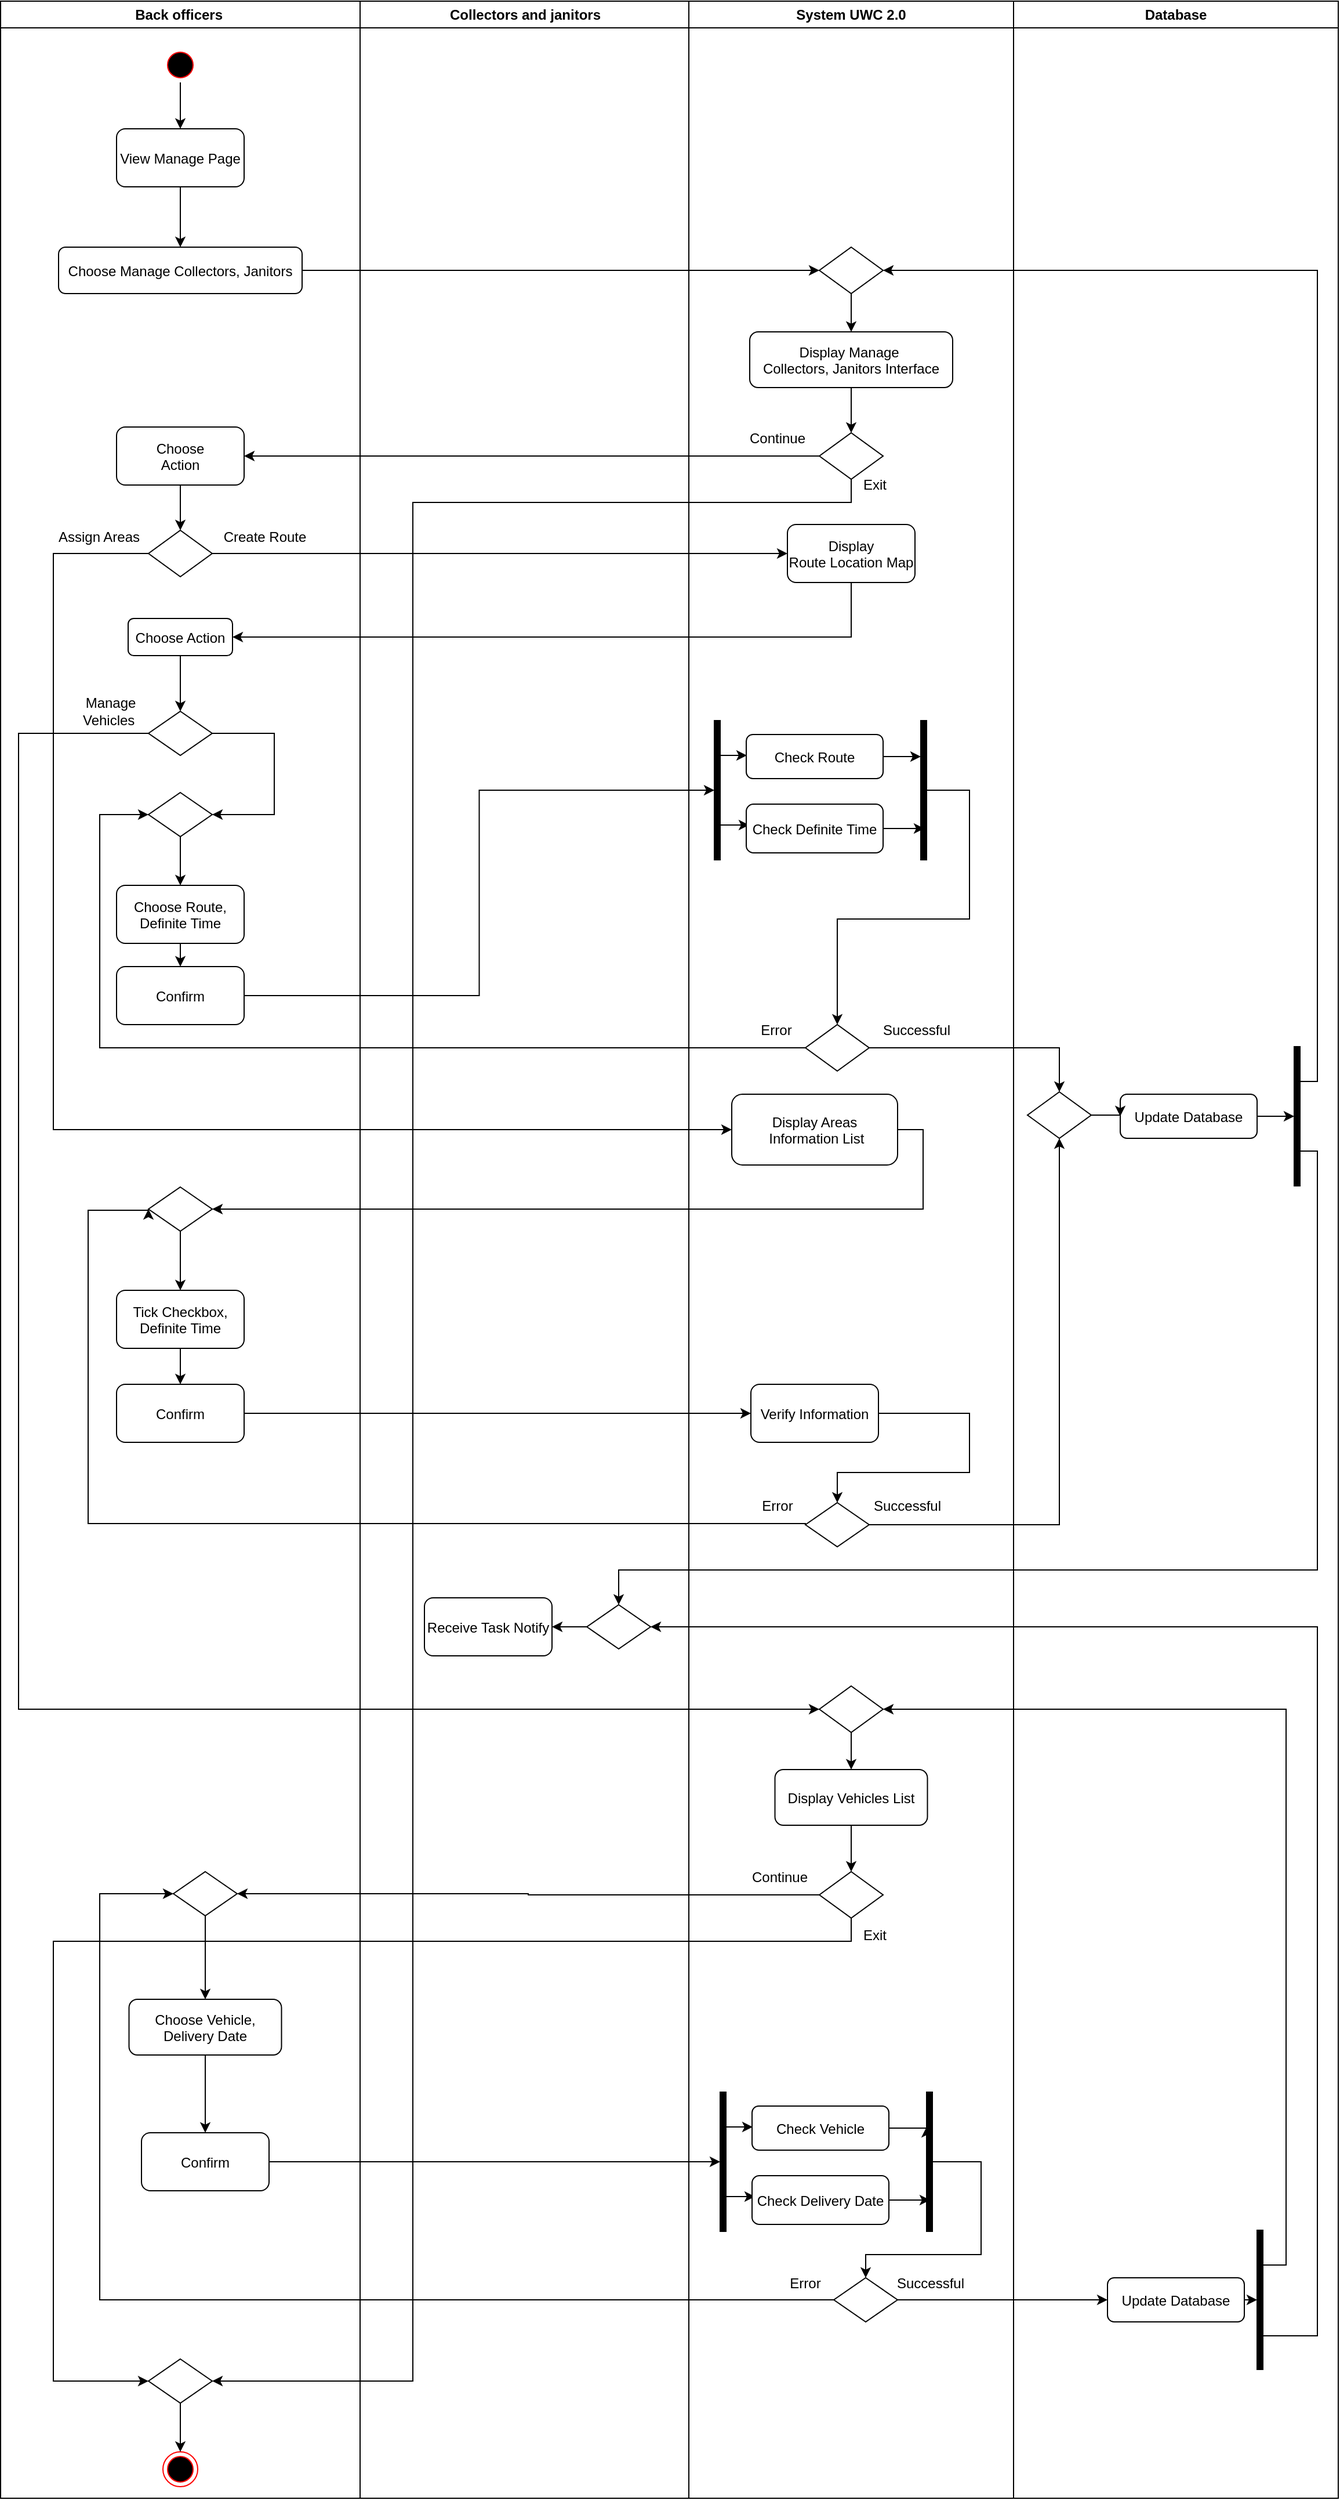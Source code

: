 <mxfile version="20.5.3" type="github">
  <diagram name="Page-1" id="e7e014a7-5840-1c2e-5031-d8a46d1fe8dd">
    <mxGraphModel dx="1354" dy="726" grid="1" gridSize="10" guides="1" tooltips="1" connect="1" arrows="1" fold="1" page="1" pageScale="1" pageWidth="1169" pageHeight="826" background="none" math="0" shadow="0">
      <root>
        <mxCell id="0" />
        <mxCell id="1" parent="0" />
        <mxCell id="2" value="Back officers " style="swimlane;whiteSpace=wrap" parent="1" vertex="1">
          <mxGeometry x="134.5" y="128" width="310" height="2152" as="geometry" />
        </mxCell>
        <mxCell id="rlBSqn4vm4IBlQh9q27B-58" style="edgeStyle=orthogonalEdgeStyle;rounded=0;orthogonalLoop=1;jettySize=auto;html=1;exitX=0.5;exitY=1;exitDx=0;exitDy=0;entryX=0.5;entryY=0;entryDx=0;entryDy=0;" parent="2" source="5" target="7" edge="1">
          <mxGeometry relative="1" as="geometry" />
        </mxCell>
        <mxCell id="5" value="" style="ellipse;shape=startState;fillColor=#000000;strokeColor=#ff0000;" parent="2" vertex="1">
          <mxGeometry x="140" y="40" width="30" height="30" as="geometry" />
        </mxCell>
        <mxCell id="rlBSqn4vm4IBlQh9q27B-235" style="edgeStyle=orthogonalEdgeStyle;rounded=0;orthogonalLoop=1;jettySize=auto;html=1;exitX=0.5;exitY=1;exitDx=0;exitDy=0;" parent="2" source="7" target="rlBSqn4vm4IBlQh9q27B-234" edge="1">
          <mxGeometry relative="1" as="geometry" />
        </mxCell>
        <mxCell id="7" value="View Manage Page" style="fontStyle=0;rounded=1;" parent="2" vertex="1">
          <mxGeometry x="100" y="110" width="110" height="50" as="geometry" />
        </mxCell>
        <mxCell id="rlBSqn4vm4IBlQh9q27B-78" style="edgeStyle=orthogonalEdgeStyle;rounded=0;orthogonalLoop=1;jettySize=auto;html=1;exitX=0.5;exitY=1;exitDx=0;exitDy=0;entryX=0.5;entryY=0;entryDx=0;entryDy=0;" parent="2" source="rlBSqn4vm4IBlQh9q27B-71" target="rlBSqn4vm4IBlQh9q27B-77" edge="1">
          <mxGeometry relative="1" as="geometry" />
        </mxCell>
        <mxCell id="rlBSqn4vm4IBlQh9q27B-71" value="Choose&#xa;Action" style="rounded=1;" parent="2" vertex="1">
          <mxGeometry x="100" y="367" width="110" height="50" as="geometry" />
        </mxCell>
        <mxCell id="rlBSqn4vm4IBlQh9q27B-77" value="" style="rhombus;" parent="2" vertex="1">
          <mxGeometry x="127.5" y="456" width="55" height="40" as="geometry" />
        </mxCell>
        <mxCell id="rlBSqn4vm4IBlQh9q27B-200" style="edgeStyle=orthogonalEdgeStyle;rounded=0;orthogonalLoop=1;jettySize=auto;html=1;exitX=0.5;exitY=1;exitDx=0;exitDy=0;entryX=0.5;entryY=0;entryDx=0;entryDy=0;" parent="2" source="rlBSqn4vm4IBlQh9q27B-83" target="rlBSqn4vm4IBlQh9q27B-196" edge="1">
          <mxGeometry relative="1" as="geometry" />
        </mxCell>
        <mxCell id="rlBSqn4vm4IBlQh9q27B-83" value="Choose Route, &#xa;Definite Time" style="rounded=1;" parent="2" vertex="1">
          <mxGeometry x="100" y="762" width="110" height="50" as="geometry" />
        </mxCell>
        <mxCell id="rlBSqn4vm4IBlQh9q27B-163" value="Assign Areas" style="text;html=1;align=center;verticalAlign=middle;resizable=0;points=[];autosize=1;strokeColor=none;fillColor=none;" parent="2" vertex="1">
          <mxGeometry x="39" y="447" width="90" height="30" as="geometry" />
        </mxCell>
        <mxCell id="rlBSqn4vm4IBlQh9q27B-166" style="edgeStyle=orthogonalEdgeStyle;rounded=0;orthogonalLoop=1;jettySize=auto;html=1;exitX=0.5;exitY=1;exitDx=0;exitDy=0;entryX=0.5;entryY=0;entryDx=0;entryDy=0;" parent="2" source="rlBSqn4vm4IBlQh9q27B-165" target="rlBSqn4vm4IBlQh9q27B-83" edge="1">
          <mxGeometry relative="1" as="geometry" />
        </mxCell>
        <mxCell id="rlBSqn4vm4IBlQh9q27B-165" value="" style="rhombus;" parent="2" vertex="1">
          <mxGeometry x="127.5" y="682" width="55" height="38" as="geometry" />
        </mxCell>
        <mxCell id="rlBSqn4vm4IBlQh9q27B-194" style="edgeStyle=orthogonalEdgeStyle;rounded=0;orthogonalLoop=1;jettySize=auto;html=1;exitX=0.5;exitY=1;exitDx=0;exitDy=0;entryX=0.5;entryY=0;entryDx=0;entryDy=0;" parent="2" source="rlBSqn4vm4IBlQh9q27B-180" target="rlBSqn4vm4IBlQh9q27B-193" edge="1">
          <mxGeometry relative="1" as="geometry" />
        </mxCell>
        <mxCell id="rlBSqn4vm4IBlQh9q27B-180" value="Tick Checkbox,&#xa;Definite Time" style="rounded=1;" parent="2" vertex="1">
          <mxGeometry x="100" y="1111" width="110" height="50" as="geometry" />
        </mxCell>
        <mxCell id="rlBSqn4vm4IBlQh9q27B-192" style="edgeStyle=orthogonalEdgeStyle;rounded=0;orthogonalLoop=1;jettySize=auto;html=1;exitX=0.5;exitY=1;exitDx=0;exitDy=0;entryX=0.5;entryY=0;entryDx=0;entryDy=0;" parent="2" source="rlBSqn4vm4IBlQh9q27B-188" target="rlBSqn4vm4IBlQh9q27B-180" edge="1">
          <mxGeometry relative="1" as="geometry" />
        </mxCell>
        <mxCell id="rlBSqn4vm4IBlQh9q27B-188" value="" style="rhombus;" parent="2" vertex="1">
          <mxGeometry x="127.5" y="1022" width="55" height="38" as="geometry" />
        </mxCell>
        <mxCell id="rlBSqn4vm4IBlQh9q27B-82" value="Create Route" style="text;html=1;align=center;verticalAlign=middle;resizable=0;points=[];autosize=1;strokeColor=none;fillColor=none;" parent="2" vertex="1">
          <mxGeometry x="182.5" y="447" width="90" height="30" as="geometry" />
        </mxCell>
        <mxCell id="rlBSqn4vm4IBlQh9q27B-193" value="Confirm" style="rounded=1;" parent="2" vertex="1">
          <mxGeometry x="100" y="1192" width="110" height="50" as="geometry" />
        </mxCell>
        <mxCell id="rlBSqn4vm4IBlQh9q27B-196" value="Confirm" style="rounded=1;" parent="2" vertex="1">
          <mxGeometry x="100" y="832" width="110" height="50" as="geometry" />
        </mxCell>
        <mxCell id="rlBSqn4vm4IBlQh9q27B-234" value="Choose Manage Collectors, Janitors" style="fontStyle=0;rounded=1;strokeColor=#000000;fillColor=#FFFFFF;align=center;" parent="2" vertex="1">
          <mxGeometry x="50" y="212" width="210" height="40" as="geometry" />
        </mxCell>
        <mxCell id="rlBSqn4vm4IBlQh9q27B-249" value="&amp;nbsp;Manage&amp;nbsp;&lt;br style=&quot;padding: 0px; margin: 0px;&quot;&gt;Vehicles&amp;nbsp;" style="text;html=1;align=center;verticalAlign=middle;resizable=0;points=[];autosize=1;strokeColor=none;fillColor=none;" parent="2" vertex="1">
          <mxGeometry x="59" y="592" width="70" height="40" as="geometry" />
        </mxCell>
        <mxCell id="rlBSqn4vm4IBlQh9q27B-261" style="edgeStyle=orthogonalEdgeStyle;rounded=0;orthogonalLoop=1;jettySize=auto;html=1;exitX=0.5;exitY=1;exitDx=0;exitDy=0;entryX=0.5;entryY=0;entryDx=0;entryDy=0;" parent="2" source="rlBSqn4vm4IBlQh9q27B-259" target="rlBSqn4vm4IBlQh9q27B-262" edge="1">
          <mxGeometry relative="1" as="geometry">
            <mxPoint x="166.962" y="1893.027" as="targetPoint" />
          </mxGeometry>
        </mxCell>
        <mxCell id="rlBSqn4vm4IBlQh9q27B-259" value="" style="rhombus;" parent="2" vertex="1">
          <mxGeometry x="149" y="1612" width="55" height="38" as="geometry" />
        </mxCell>
        <mxCell id="rlBSqn4vm4IBlQh9q27B-262" value="Choose Vehicle, &#xa;Delivery Date" style="rounded=1;strokeColor=#000000;fillColor=#FFFFFF;" parent="2" vertex="1">
          <mxGeometry x="110.75" y="1722" width="131.5" height="48" as="geometry" />
        </mxCell>
        <mxCell id="rlBSqn4vm4IBlQh9q27B-45" value="" style="ellipse;shape=endState;fillColor=#000000;strokeColor=#ff0000" parent="2" vertex="1">
          <mxGeometry x="140" y="2112" width="30" height="30" as="geometry" />
        </mxCell>
        <mxCell id="rlBSqn4vm4IBlQh9q27B-294" style="edgeStyle=orthogonalEdgeStyle;rounded=0;orthogonalLoop=1;jettySize=auto;html=1;exitX=0.5;exitY=1;exitDx=0;exitDy=0;entryX=0.5;entryY=0;entryDx=0;entryDy=0;" parent="2" source="rlBSqn4vm4IBlQh9q27B-291" target="rlBSqn4vm4IBlQh9q27B-45" edge="1">
          <mxGeometry relative="1" as="geometry" />
        </mxCell>
        <mxCell id="rlBSqn4vm4IBlQh9q27B-291" value="" style="rhombus;" parent="2" vertex="1">
          <mxGeometry x="127.5" y="2032" width="55" height="38" as="geometry" />
        </mxCell>
        <mxCell id="nLFvgQ4g275rdtvkvqvI-38" value="Confirm" style="rounded=1;" parent="2" vertex="1">
          <mxGeometry x="121.5" y="1837" width="110" height="50" as="geometry" />
        </mxCell>
        <mxCell id="nLFvgQ4g275rdtvkvqvI-39" value="" style="endArrow=classic;html=1;exitX=0.5;exitY=1;exitDx=0;exitDy=0;entryX=0.5;entryY=0;entryDx=0;entryDy=0;" parent="2" source="rlBSqn4vm4IBlQh9q27B-262" target="nLFvgQ4g275rdtvkvqvI-38" edge="1">
          <mxGeometry width="50" height="50" relative="1" as="geometry">
            <mxPoint x="565.5" y="1832" as="sourcePoint" />
            <mxPoint x="615.5" y="1782" as="targetPoint" />
          </mxGeometry>
        </mxCell>
        <mxCell id="c1iucTl4LM4oRWv0uUaR-33" value="Choose Action" style="rounded=1;" vertex="1" parent="2">
          <mxGeometry x="110" y="532" width="90" height="32" as="geometry" />
        </mxCell>
        <mxCell id="c1iucTl4LM4oRWv0uUaR-34" value="" style="rhombus;" vertex="1" parent="2">
          <mxGeometry x="127.5" y="612" width="55" height="38" as="geometry" />
        </mxCell>
        <mxCell id="c1iucTl4LM4oRWv0uUaR-35" style="edgeStyle=orthogonalEdgeStyle;rounded=0;orthogonalLoop=1;jettySize=auto;html=1;exitX=0.5;exitY=1;exitDx=0;exitDy=0;entryX=0.5;entryY=0;entryDx=0;entryDy=0;" edge="1" parent="2" source="c1iucTl4LM4oRWv0uUaR-33" target="c1iucTl4LM4oRWv0uUaR-34">
          <mxGeometry relative="1" as="geometry">
            <mxPoint x="743.5" y="511" as="sourcePoint" />
            <mxPoint x="210" y="558.0" as="targetPoint" />
          </mxGeometry>
        </mxCell>
        <mxCell id="c1iucTl4LM4oRWv0uUaR-36" style="edgeStyle=orthogonalEdgeStyle;rounded=0;orthogonalLoop=1;jettySize=auto;html=1;exitX=1;exitY=0.5;exitDx=0;exitDy=0;entryX=1;entryY=0.5;entryDx=0;entryDy=0;" edge="1" parent="2" source="c1iucTl4LM4oRWv0uUaR-34" target="rlBSqn4vm4IBlQh9q27B-165">
          <mxGeometry relative="1" as="geometry">
            <mxPoint x="165" y="574.0" as="sourcePoint" />
            <mxPoint x="165" y="622" as="targetPoint" />
            <Array as="points">
              <mxPoint x="236" y="631" />
              <mxPoint x="236" y="701" />
            </Array>
          </mxGeometry>
        </mxCell>
        <mxCell id="3" value="Collectors and janitors" style="swimlane;whiteSpace=wrap;startSize=23;" parent="1" vertex="1">
          <mxGeometry x="444.5" y="128" width="283.5" height="2152" as="geometry" />
        </mxCell>
        <mxCell id="rlBSqn4vm4IBlQh9q27B-186" value="Receive Task Notify" style="rounded=1;" parent="3" vertex="1">
          <mxGeometry x="55.5" y="1376" width="110" height="50" as="geometry" />
        </mxCell>
        <mxCell id="rlBSqn4vm4IBlQh9q27B-288" style="edgeStyle=orthogonalEdgeStyle;rounded=0;orthogonalLoop=1;jettySize=auto;html=1;exitX=0;exitY=0.5;exitDx=0;exitDy=0;entryX=1;entryY=0.5;entryDx=0;entryDy=0;" parent="3" source="rlBSqn4vm4IBlQh9q27B-285" target="rlBSqn4vm4IBlQh9q27B-186" edge="1">
          <mxGeometry relative="1" as="geometry" />
        </mxCell>
        <mxCell id="rlBSqn4vm4IBlQh9q27B-285" value="" style="rhombus;" parent="3" vertex="1">
          <mxGeometry x="195.5" y="1382" width="55" height="38" as="geometry" />
        </mxCell>
        <mxCell id="4" value="System UWC 2.0" style="swimlane;whiteSpace=wrap;startSize=23;" parent="1" vertex="1">
          <mxGeometry x="728" y="128" width="280" height="2152" as="geometry">
            <mxRectangle x="724.5" y="128" width="90" height="30" as="alternateBounds" />
          </mxGeometry>
        </mxCell>
        <mxCell id="rlBSqn4vm4IBlQh9q27B-53" style="edgeStyle=orthogonalEdgeStyle;rounded=0;orthogonalLoop=1;jettySize=auto;html=1;exitX=0.5;exitY=1;exitDx=0;exitDy=0;entryX=0.5;entryY=0;entryDx=0;entryDy=0;" parent="4" source="21" target="33" edge="1">
          <mxGeometry relative="1" as="geometry">
            <mxPoint x="162" y="202" as="targetPoint" />
          </mxGeometry>
        </mxCell>
        <mxCell id="21" value="" style="rhombus;" parent="4" vertex="1">
          <mxGeometry x="112.5" y="212" width="55" height="40" as="geometry" />
        </mxCell>
        <mxCell id="rlBSqn4vm4IBlQh9q27B-55" style="edgeStyle=orthogonalEdgeStyle;rounded=0;orthogonalLoop=1;jettySize=auto;html=1;exitX=0.5;exitY=1;exitDx=0;exitDy=0;entryX=0.5;entryY=0;entryDx=0;entryDy=0;" parent="4" source="33" target="rlBSqn4vm4IBlQh9q27B-52" edge="1">
          <mxGeometry relative="1" as="geometry">
            <mxPoint x="222" y="362" as="targetPoint" />
          </mxGeometry>
        </mxCell>
        <mxCell id="rlBSqn4vm4IBlQh9q27B-52" value="" style="rhombus;" parent="4" vertex="1">
          <mxGeometry x="112.5" y="372" width="55" height="40" as="geometry" />
        </mxCell>
        <mxCell id="rlBSqn4vm4IBlQh9q27B-79" value="Display &#xa;Route Location Map" style="rounded=1;" parent="4" vertex="1">
          <mxGeometry x="85" y="451" width="110" height="50" as="geometry" />
        </mxCell>
        <mxCell id="rlBSqn4vm4IBlQh9q27B-91" value="" style="rhombus;" parent="4" vertex="1">
          <mxGeometry x="100.5" y="882" width="55" height="40" as="geometry" />
        </mxCell>
        <mxCell id="rlBSqn4vm4IBlQh9q27B-111" style="edgeStyle=orthogonalEdgeStyle;rounded=0;orthogonalLoop=1;jettySize=auto;html=1;exitX=1;exitY=0.75;exitDx=0;exitDy=0;" parent="4" source="rlBSqn4vm4IBlQh9q27B-92" edge="1">
          <mxGeometry relative="1" as="geometry">
            <mxPoint x="52" y="710" as="targetPoint" />
          </mxGeometry>
        </mxCell>
        <mxCell id="rlBSqn4vm4IBlQh9q27B-115" style="edgeStyle=orthogonalEdgeStyle;rounded=0;orthogonalLoop=1;jettySize=auto;html=1;exitX=0;exitY=0.25;exitDx=0;exitDy=0;" parent="4" source="rlBSqn4vm4IBlQh9q27B-92" edge="1">
          <mxGeometry relative="1" as="geometry">
            <mxPoint x="50" y="650" as="targetPoint" />
          </mxGeometry>
        </mxCell>
        <mxCell id="rlBSqn4vm4IBlQh9q27B-92" value="" style="whiteSpace=wrap;strokeColor=#000000;fillColor=#000000;" parent="4" vertex="1">
          <mxGeometry x="22" y="620" width="5" height="120" as="geometry" />
        </mxCell>
        <mxCell id="rlBSqn4vm4IBlQh9q27B-133" style="edgeStyle=orthogonalEdgeStyle;rounded=0;orthogonalLoop=1;jettySize=auto;html=1;exitX=1;exitY=0.5;exitDx=0;exitDy=0;entryX=0;entryY=0.25;entryDx=0;entryDy=0;" parent="4" source="rlBSqn4vm4IBlQh9q27B-96" target="rlBSqn4vm4IBlQh9q27B-132" edge="1">
          <mxGeometry relative="1" as="geometry" />
        </mxCell>
        <mxCell id="rlBSqn4vm4IBlQh9q27B-96" value="Check Route" style="rounded=1;" parent="4" vertex="1">
          <mxGeometry x="49.5" y="632" width="118" height="38" as="geometry" />
        </mxCell>
        <mxCell id="rlBSqn4vm4IBlQh9q27B-139" style="edgeStyle=none;rounded=0;orthogonalLoop=1;jettySize=auto;html=1;exitX=1;exitY=0.5;exitDx=0;exitDy=0;" parent="4" source="rlBSqn4vm4IBlQh9q27B-97" edge="1">
          <mxGeometry relative="1" as="geometry">
            <mxPoint x="133" y="713" as="targetPoint" />
          </mxGeometry>
        </mxCell>
        <mxCell id="rlBSqn4vm4IBlQh9q27B-141" style="edgeStyle=none;rounded=0;orthogonalLoop=1;jettySize=auto;html=1;exitX=1;exitY=0.5;exitDx=0;exitDy=0;" parent="4" source="rlBSqn4vm4IBlQh9q27B-97" edge="1">
          <mxGeometry relative="1" as="geometry">
            <mxPoint x="123" y="713" as="targetPoint" />
          </mxGeometry>
        </mxCell>
        <mxCell id="rlBSqn4vm4IBlQh9q27B-143" style="edgeStyle=none;rounded=0;orthogonalLoop=1;jettySize=auto;html=1;exitX=1;exitY=0.5;exitDx=0;exitDy=0;" parent="4" source="rlBSqn4vm4IBlQh9q27B-97" edge="1">
          <mxGeometry relative="1" as="geometry">
            <mxPoint x="133" y="713" as="targetPoint" />
          </mxGeometry>
        </mxCell>
        <mxCell id="rlBSqn4vm4IBlQh9q27B-144" style="edgeStyle=none;rounded=0;orthogonalLoop=1;jettySize=auto;html=1;exitX=1;exitY=0.5;exitDx=0;exitDy=0;" parent="4" source="rlBSqn4vm4IBlQh9q27B-97" edge="1">
          <mxGeometry relative="1" as="geometry">
            <mxPoint x="203" y="713" as="targetPoint" />
          </mxGeometry>
        </mxCell>
        <mxCell id="rlBSqn4vm4IBlQh9q27B-97" value="Check Definite Time" style="rounded=1;" parent="4" vertex="1">
          <mxGeometry x="49.5" y="692" width="118" height="42" as="geometry" />
        </mxCell>
        <mxCell id="rlBSqn4vm4IBlQh9q27B-145" style="edgeStyle=orthogonalEdgeStyle;rounded=0;orthogonalLoop=1;jettySize=auto;html=1;exitX=1;exitY=0.5;exitDx=0;exitDy=0;entryX=0.5;entryY=0;entryDx=0;entryDy=0;" parent="4" source="rlBSqn4vm4IBlQh9q27B-132" target="rlBSqn4vm4IBlQh9q27B-91" edge="1">
          <mxGeometry relative="1" as="geometry">
            <Array as="points">
              <mxPoint x="242" y="680" />
              <mxPoint x="242" y="791" />
              <mxPoint x="128" y="791" />
            </Array>
          </mxGeometry>
        </mxCell>
        <mxCell id="rlBSqn4vm4IBlQh9q27B-132" value="" style="whiteSpace=wrap;strokeColor=#000000;fillColor=#000000;" parent="4" vertex="1">
          <mxGeometry x="200" y="620" width="5" height="120" as="geometry" />
        </mxCell>
        <mxCell id="rlBSqn4vm4IBlQh9q27B-172" value="Display Areas&#xa; Information List" style="rounded=1;" parent="4" vertex="1">
          <mxGeometry x="37" y="942" width="143" height="61" as="geometry" />
        </mxCell>
        <mxCell id="rlBSqn4vm4IBlQh9q27B-205" style="edgeStyle=orthogonalEdgeStyle;rounded=0;orthogonalLoop=1;jettySize=auto;html=1;exitX=1;exitY=0.5;exitDx=0;exitDy=0;entryX=0.5;entryY=0;entryDx=0;entryDy=0;" parent="4" source="rlBSqn4vm4IBlQh9q27B-201" target="rlBSqn4vm4IBlQh9q27B-203" edge="1">
          <mxGeometry relative="1" as="geometry">
            <Array as="points">
              <mxPoint x="242" y="1217" />
              <mxPoint x="242" y="1268" />
              <mxPoint x="128" y="1268" />
            </Array>
          </mxGeometry>
        </mxCell>
        <mxCell id="rlBSqn4vm4IBlQh9q27B-201" value="Verify Information" style="rounded=1;strokeColor=#000000;fillColor=#FFFFFF;" parent="4" vertex="1">
          <mxGeometry x="53.5" y="1192" width="110" height="50" as="geometry" />
        </mxCell>
        <mxCell id="rlBSqn4vm4IBlQh9q27B-203" value="" style="rhombus;" parent="4" vertex="1">
          <mxGeometry x="100.5" y="1294" width="55" height="38" as="geometry" />
        </mxCell>
        <mxCell id="rlBSqn4vm4IBlQh9q27B-207" value="Error" style="text;html=1;align=center;verticalAlign=middle;resizable=0;points=[];autosize=1;strokeColor=none;fillColor=none;" parent="4" vertex="1">
          <mxGeometry x="50.5" y="1282" width="50" height="30" as="geometry" />
        </mxCell>
        <mxCell id="rlBSqn4vm4IBlQh9q27B-211" value="Successful" style="text;html=1;align=center;verticalAlign=middle;resizable=0;points=[];autosize=1;strokeColor=none;fillColor=none;" parent="4" vertex="1">
          <mxGeometry x="147.5" y="1282" width="80" height="30" as="geometry" />
        </mxCell>
        <mxCell id="rlBSqn4vm4IBlQh9q27B-238" value="" style="rhombus;" parent="4" vertex="1">
          <mxGeometry x="112.5" y="1452" width="55" height="40" as="geometry" />
        </mxCell>
        <mxCell id="rlBSqn4vm4IBlQh9q27B-247" style="edgeStyle=orthogonalEdgeStyle;rounded=0;orthogonalLoop=1;jettySize=auto;html=1;exitX=0.5;exitY=1;exitDx=0;exitDy=0;entryX=0.5;entryY=0;entryDx=0;entryDy=0;" parent="4" source="rlBSqn4vm4IBlQh9q27B-255" target="rlBSqn4vm4IBlQh9q27B-245" edge="1">
          <mxGeometry relative="1" as="geometry">
            <mxPoint x="242" y="1562" as="targetPoint" />
            <mxPoint x="140" y="1560" as="sourcePoint" />
          </mxGeometry>
        </mxCell>
        <mxCell id="rlBSqn4vm4IBlQh9q27B-245" value="" style="rhombus;" parent="4" vertex="1">
          <mxGeometry x="112.5" y="1612" width="55" height="40" as="geometry" />
        </mxCell>
        <mxCell id="rlBSqn4vm4IBlQh9q27B-255" value="Display Vehicles List" style="rounded=1;strokeColor=#000000;fillColor=#FFFFFF;" parent="4" vertex="1">
          <mxGeometry x="74.25" y="1524" width="131.5" height="48" as="geometry" />
        </mxCell>
        <mxCell id="rlBSqn4vm4IBlQh9q27B-263" style="edgeStyle=orthogonalEdgeStyle;rounded=0;orthogonalLoop=1;jettySize=auto;html=1;exitX=1;exitY=0.75;exitDx=0;exitDy=0;" parent="4" source="rlBSqn4vm4IBlQh9q27B-265" edge="1">
          <mxGeometry relative="1" as="geometry">
            <mxPoint x="57" y="1892" as="targetPoint" />
          </mxGeometry>
        </mxCell>
        <mxCell id="rlBSqn4vm4IBlQh9q27B-264" style="edgeStyle=orthogonalEdgeStyle;rounded=0;orthogonalLoop=1;jettySize=auto;html=1;exitX=0;exitY=0.25;exitDx=0;exitDy=0;" parent="4" source="rlBSqn4vm4IBlQh9q27B-265" edge="1">
          <mxGeometry relative="1" as="geometry">
            <mxPoint x="55" y="1832" as="targetPoint" />
          </mxGeometry>
        </mxCell>
        <mxCell id="rlBSqn4vm4IBlQh9q27B-265" value="" style="whiteSpace=wrap;strokeColor=#000000;fillColor=#000000;" parent="4" vertex="1">
          <mxGeometry x="27" y="1802" width="5" height="120" as="geometry" />
        </mxCell>
        <mxCell id="rlBSqn4vm4IBlQh9q27B-267" value="Check Vehicle" style="rounded=1;" parent="4" vertex="1">
          <mxGeometry x="54.5" y="1814" width="118" height="38" as="geometry" />
        </mxCell>
        <mxCell id="rlBSqn4vm4IBlQh9q27B-268" style="edgeStyle=none;rounded=0;orthogonalLoop=1;jettySize=auto;html=1;exitX=1;exitY=0.5;exitDx=0;exitDy=0;" parent="4" source="rlBSqn4vm4IBlQh9q27B-272" edge="1">
          <mxGeometry relative="1" as="geometry">
            <mxPoint x="138" y="1895" as="targetPoint" />
          </mxGeometry>
        </mxCell>
        <mxCell id="rlBSqn4vm4IBlQh9q27B-269" style="edgeStyle=none;rounded=0;orthogonalLoop=1;jettySize=auto;html=1;exitX=1;exitY=0.5;exitDx=0;exitDy=0;" parent="4" source="rlBSqn4vm4IBlQh9q27B-272" edge="1">
          <mxGeometry relative="1" as="geometry">
            <mxPoint x="128" y="1895" as="targetPoint" />
          </mxGeometry>
        </mxCell>
        <mxCell id="rlBSqn4vm4IBlQh9q27B-270" style="edgeStyle=none;rounded=0;orthogonalLoop=1;jettySize=auto;html=1;exitX=1;exitY=0.5;exitDx=0;exitDy=0;" parent="4" source="rlBSqn4vm4IBlQh9q27B-272" edge="1">
          <mxGeometry relative="1" as="geometry">
            <mxPoint x="138" y="1895" as="targetPoint" />
          </mxGeometry>
        </mxCell>
        <mxCell id="rlBSqn4vm4IBlQh9q27B-271" style="edgeStyle=none;rounded=0;orthogonalLoop=1;jettySize=auto;html=1;exitX=1;exitY=0.5;exitDx=0;exitDy=0;" parent="4" source="rlBSqn4vm4IBlQh9q27B-272" edge="1">
          <mxGeometry relative="1" as="geometry">
            <mxPoint x="208" y="1895" as="targetPoint" />
          </mxGeometry>
        </mxCell>
        <mxCell id="rlBSqn4vm4IBlQh9q27B-272" value="Check Delivery Date" style="rounded=1;" parent="4" vertex="1">
          <mxGeometry x="54.5" y="1874" width="118" height="42" as="geometry" />
        </mxCell>
        <mxCell id="XdoykPWAol43YMfYIbr1-44" style="edgeStyle=orthogonalEdgeStyle;rounded=0;orthogonalLoop=1;jettySize=auto;html=1;exitX=1;exitY=0.5;exitDx=0;exitDy=0;entryX=0.5;entryY=0;entryDx=0;entryDy=0;" parent="4" source="rlBSqn4vm4IBlQh9q27B-273" target="rlBSqn4vm4IBlQh9q27B-275" edge="1">
          <mxGeometry relative="1" as="geometry">
            <Array as="points">
              <mxPoint x="252" y="1862" />
              <mxPoint x="252" y="1942" />
              <mxPoint x="153" y="1942" />
            </Array>
          </mxGeometry>
        </mxCell>
        <mxCell id="rlBSqn4vm4IBlQh9q27B-273" value="" style="whiteSpace=wrap;strokeColor=#000000;fillColor=#000000;" parent="4" vertex="1">
          <mxGeometry x="205" y="1802" width="5" height="120" as="geometry" />
        </mxCell>
        <mxCell id="rlBSqn4vm4IBlQh9q27B-266" style="edgeStyle=orthogonalEdgeStyle;rounded=0;orthogonalLoop=1;jettySize=auto;html=1;exitX=1;exitY=0.5;exitDx=0;exitDy=0;entryX=0;entryY=0.25;entryDx=0;entryDy=0;" parent="4" source="rlBSqn4vm4IBlQh9q27B-267" target="rlBSqn4vm4IBlQh9q27B-273" edge="1">
          <mxGeometry relative="1" as="geometry" />
        </mxCell>
        <mxCell id="rlBSqn4vm4IBlQh9q27B-275" value="" style="rhombus;" parent="4" vertex="1">
          <mxGeometry x="125" y="1962" width="55" height="38" as="geometry" />
        </mxCell>
        <mxCell id="rlBSqn4vm4IBlQh9q27B-185" value="Successful" style="text;html=1;align=center;verticalAlign=middle;resizable=0;points=[];autosize=1;strokeColor=none;fillColor=none;" parent="4" vertex="1">
          <mxGeometry x="155.5" y="872" width="80" height="30" as="geometry" />
        </mxCell>
        <mxCell id="rlBSqn4vm4IBlQh9q27B-159" value="Error" style="text;html=1;align=center;verticalAlign=middle;resizable=0;points=[];autosize=1;strokeColor=none;fillColor=none;" parent="4" vertex="1">
          <mxGeometry x="49.5" y="872" width="50" height="30" as="geometry" />
        </mxCell>
        <mxCell id="rlBSqn4vm4IBlQh9q27B-302" value="Successful" style="text;html=1;align=center;verticalAlign=middle;resizable=0;points=[];autosize=1;strokeColor=none;fillColor=none;" parent="4" vertex="1">
          <mxGeometry x="167.5" y="1952" width="80" height="30" as="geometry" />
        </mxCell>
        <mxCell id="rlBSqn4vm4IBlQh9q27B-278" value="Error" style="text;html=1;align=center;verticalAlign=middle;resizable=0;points=[];autosize=1;strokeColor=none;fillColor=none;" parent="4" vertex="1">
          <mxGeometry x="75" y="1952" width="50" height="30" as="geometry" />
        </mxCell>
        <mxCell id="33" value="Display Manage &#xa;Collectors, Janitors Interface" style="rounded=1;" parent="4" vertex="1">
          <mxGeometry x="52.5" y="285" width="175" height="48" as="geometry" />
        </mxCell>
        <mxCell id="rlBSqn4vm4IBlQh9q27B-56" value="Continue" style="text;html=1;align=center;verticalAlign=middle;resizable=0;points=[];autosize=1;strokeColor=none;fillColor=none;" parent="4" vertex="1">
          <mxGeometry x="40.5" y="362" width="70" height="30" as="geometry" />
        </mxCell>
        <mxCell id="rlBSqn4vm4IBlQh9q27B-296" value="Exit" style="text;html=1;align=center;verticalAlign=middle;resizable=0;points=[];autosize=1;strokeColor=none;fillColor=none;" parent="4" vertex="1">
          <mxGeometry x="140" y="402" width="40" height="30" as="geometry" />
        </mxCell>
        <mxCell id="nLFvgQ4g275rdtvkvqvI-37" value="" style="endArrow=classic;html=1;exitX=0.5;exitY=1;exitDx=0;exitDy=0;entryX=0.5;entryY=0;entryDx=0;entryDy=0;" parent="4" source="rlBSqn4vm4IBlQh9q27B-238" target="rlBSqn4vm4IBlQh9q27B-255" edge="1">
          <mxGeometry width="50" height="50" relative="1" as="geometry">
            <mxPoint x="-28" y="1462" as="sourcePoint" />
            <mxPoint x="140" y="1512" as="targetPoint" />
          </mxGeometry>
        </mxCell>
        <mxCell id="rlBSqn4vm4IBlQh9q27B-248" value="Continue" style="text;html=1;align=center;verticalAlign=middle;resizable=0;points=[];autosize=1;strokeColor=none;fillColor=none;" parent="4" vertex="1">
          <mxGeometry x="42.5" y="1602" width="70" height="30" as="geometry" />
        </mxCell>
        <mxCell id="rlBSqn4vm4IBlQh9q27B-293" value="Exit" style="text;html=1;align=center;verticalAlign=middle;resizable=0;points=[];autosize=1;strokeColor=none;fillColor=none;" parent="4" vertex="1">
          <mxGeometry x="140" y="1652" width="40" height="30" as="geometry" />
        </mxCell>
        <mxCell id="rlBSqn4vm4IBlQh9q27B-41" value="Database" style="swimlane;whiteSpace=wrap;startSize=23;" parent="1" vertex="1">
          <mxGeometry x="1008" y="128" width="280" height="2152" as="geometry">
            <mxRectangle x="724.5" y="128" width="90" height="30" as="alternateBounds" />
          </mxGeometry>
        </mxCell>
        <mxCell id="rlBSqn4vm4IBlQh9q27B-218" style="edgeStyle=orthogonalEdgeStyle;rounded=0;orthogonalLoop=1;jettySize=auto;html=1;exitX=1;exitY=0.5;exitDx=0;exitDy=0;entryX=0;entryY=0.5;entryDx=0;entryDy=0;" parent="rlBSqn4vm4IBlQh9q27B-41" source="rlBSqn4vm4IBlQh9q27B-184" target="rlBSqn4vm4IBlQh9q27B-215" edge="1">
          <mxGeometry relative="1" as="geometry" />
        </mxCell>
        <mxCell id="rlBSqn4vm4IBlQh9q27B-184" value="Update Database" style="rounded=1;" parent="rlBSqn4vm4IBlQh9q27B-41" vertex="1">
          <mxGeometry x="92" y="942" width="118" height="38" as="geometry" />
        </mxCell>
        <mxCell id="rlBSqn4vm4IBlQh9q27B-212" style="edgeStyle=orthogonalEdgeStyle;rounded=0;orthogonalLoop=1;jettySize=auto;html=1;exitX=1;exitY=0.5;exitDx=0;exitDy=0;entryX=0;entryY=0.5;entryDx=0;entryDy=0;" parent="rlBSqn4vm4IBlQh9q27B-41" source="rlBSqn4vm4IBlQh9q27B-208" target="rlBSqn4vm4IBlQh9q27B-184" edge="1">
          <mxGeometry relative="1" as="geometry" />
        </mxCell>
        <mxCell id="rlBSqn4vm4IBlQh9q27B-208" value="" style="rhombus;" parent="rlBSqn4vm4IBlQh9q27B-41" vertex="1">
          <mxGeometry x="12" y="940" width="55" height="40" as="geometry" />
        </mxCell>
        <mxCell id="rlBSqn4vm4IBlQh9q27B-215" value="" style="whiteSpace=wrap;strokeColor=#000000;fillColor=#000000;" parent="rlBSqn4vm4IBlQh9q27B-41" vertex="1">
          <mxGeometry x="242" y="901" width="5" height="120" as="geometry" />
        </mxCell>
        <mxCell id="rlBSqn4vm4IBlQh9q27B-282" style="edgeStyle=orthogonalEdgeStyle;rounded=0;orthogonalLoop=1;jettySize=auto;html=1;exitX=1;exitY=0.5;exitDx=0;exitDy=0;entryX=0;entryY=0.5;entryDx=0;entryDy=0;" parent="rlBSqn4vm4IBlQh9q27B-41" source="rlBSqn4vm4IBlQh9q27B-279" target="rlBSqn4vm4IBlQh9q27B-281" edge="1">
          <mxGeometry relative="1" as="geometry" />
        </mxCell>
        <mxCell id="rlBSqn4vm4IBlQh9q27B-279" value="Update Database" style="rounded=1;" parent="rlBSqn4vm4IBlQh9q27B-41" vertex="1">
          <mxGeometry x="81" y="1962" width="118" height="38" as="geometry" />
        </mxCell>
        <mxCell id="rlBSqn4vm4IBlQh9q27B-281" value="" style="whiteSpace=wrap;strokeColor=#000000;fillColor=#000000;" parent="rlBSqn4vm4IBlQh9q27B-41" vertex="1">
          <mxGeometry x="210" y="1921" width="5" height="120" as="geometry" />
        </mxCell>
        <mxCell id="rlBSqn4vm4IBlQh9q27B-72" style="edgeStyle=orthogonalEdgeStyle;rounded=0;orthogonalLoop=1;jettySize=auto;html=1;exitX=0;exitY=0.5;exitDx=0;exitDy=0;" parent="1" source="rlBSqn4vm4IBlQh9q27B-52" target="rlBSqn4vm4IBlQh9q27B-71" edge="1">
          <mxGeometry relative="1" as="geometry">
            <mxPoint x="750" y="540" as="sourcePoint" />
          </mxGeometry>
        </mxCell>
        <mxCell id="rlBSqn4vm4IBlQh9q27B-81" style="edgeStyle=orthogonalEdgeStyle;rounded=0;orthogonalLoop=1;jettySize=auto;html=1;exitX=1;exitY=0.5;exitDx=0;exitDy=0;entryX=0;entryY=0.5;entryDx=0;entryDy=0;" parent="1" source="rlBSqn4vm4IBlQh9q27B-77" target="rlBSqn4vm4IBlQh9q27B-79" edge="1">
          <mxGeometry relative="1" as="geometry">
            <mxPoint x="673.0" y="604.0" as="targetPoint" />
          </mxGeometry>
        </mxCell>
        <mxCell id="rlBSqn4vm4IBlQh9q27B-84" style="edgeStyle=orthogonalEdgeStyle;rounded=0;orthogonalLoop=1;jettySize=auto;html=1;exitX=0.5;exitY=1;exitDx=0;exitDy=0;entryX=1;entryY=0.5;entryDx=0;entryDy=0;" parent="1" source="rlBSqn4vm4IBlQh9q27B-79" target="c1iucTl4LM4oRWv0uUaR-33" edge="1">
          <mxGeometry relative="1" as="geometry">
            <mxPoint x="400" y="679" as="targetPoint" />
          </mxGeometry>
        </mxCell>
        <mxCell id="rlBSqn4vm4IBlQh9q27B-158" style="edgeStyle=orthogonalEdgeStyle;rounded=0;orthogonalLoop=1;jettySize=auto;html=1;exitX=0;exitY=0.5;exitDx=0;exitDy=0;entryX=0;entryY=0.5;entryDx=0;entryDy=0;" parent="1" source="rlBSqn4vm4IBlQh9q27B-91" target="rlBSqn4vm4IBlQh9q27B-165" edge="1">
          <mxGeometry relative="1" as="geometry">
            <mxPoint x="250" y="660" as="targetPoint" />
            <Array as="points">
              <mxPoint x="220" y="1030" />
              <mxPoint x="220" y="829" />
            </Array>
          </mxGeometry>
        </mxCell>
        <mxCell id="rlBSqn4vm4IBlQh9q27B-161" style="edgeStyle=orthogonalEdgeStyle;rounded=0;orthogonalLoop=1;jettySize=auto;html=1;entryX=0;entryY=0.5;entryDx=0;entryDy=0;exitX=0;exitY=0.5;exitDx=0;exitDy=0;" parent="1" source="rlBSqn4vm4IBlQh9q27B-77" target="rlBSqn4vm4IBlQh9q27B-172" edge="1">
          <mxGeometry relative="1" as="geometry">
            <mxPoint x="760" y="1220" as="targetPoint" />
            <Array as="points">
              <mxPoint x="180" y="604" />
              <mxPoint x="180" y="1100" />
            </Array>
            <mxPoint x="200" y="510" as="sourcePoint" />
          </mxGeometry>
        </mxCell>
        <mxCell id="rlBSqn4vm4IBlQh9q27B-191" style="edgeStyle=orthogonalEdgeStyle;rounded=0;orthogonalLoop=1;jettySize=auto;html=1;exitX=1;exitY=0.5;exitDx=0;exitDy=0;entryX=1;entryY=0.5;entryDx=0;entryDy=0;" parent="1" source="rlBSqn4vm4IBlQh9q27B-172" target="rlBSqn4vm4IBlQh9q27B-188" edge="1">
          <mxGeometry relative="1" as="geometry">
            <mxPoint x="938" y="1210" as="sourcePoint" />
            <Array as="points">
              <mxPoint x="930" y="1100" />
              <mxPoint x="930" y="1169" />
            </Array>
          </mxGeometry>
        </mxCell>
        <mxCell id="rlBSqn4vm4IBlQh9q27B-198" style="edgeStyle=orthogonalEdgeStyle;rounded=0;orthogonalLoop=1;jettySize=auto;html=1;exitX=1;exitY=0.5;exitDx=0;exitDy=0;entryX=0;entryY=0.5;entryDx=0;entryDy=0;" parent="1" source="rlBSqn4vm4IBlQh9q27B-196" target="rlBSqn4vm4IBlQh9q27B-92" edge="1">
          <mxGeometry relative="1" as="geometry" />
        </mxCell>
        <mxCell id="rlBSqn4vm4IBlQh9q27B-202" style="edgeStyle=orthogonalEdgeStyle;rounded=0;orthogonalLoop=1;jettySize=auto;html=1;exitX=1;exitY=0.5;exitDx=0;exitDy=0;" parent="1" source="rlBSqn4vm4IBlQh9q27B-193" target="rlBSqn4vm4IBlQh9q27B-201" edge="1">
          <mxGeometry relative="1" as="geometry" />
        </mxCell>
        <mxCell id="rlBSqn4vm4IBlQh9q27B-206" style="edgeStyle=orthogonalEdgeStyle;rounded=0;orthogonalLoop=1;jettySize=auto;html=1;exitX=0;exitY=0.5;exitDx=0;exitDy=0;entryX=0;entryY=0.5;entryDx=0;entryDy=0;" parent="1" source="rlBSqn4vm4IBlQh9q27B-203" target="rlBSqn4vm4IBlQh9q27B-188" edge="1">
          <mxGeometry relative="1" as="geometry">
            <Array as="points">
              <mxPoint x="210" y="1440" />
              <mxPoint x="210" y="1170" />
              <mxPoint x="262" y="1170" />
            </Array>
          </mxGeometry>
        </mxCell>
        <mxCell id="rlBSqn4vm4IBlQh9q27B-209" style="edgeStyle=orthogonalEdgeStyle;rounded=0;orthogonalLoop=1;jettySize=auto;html=1;exitX=1;exitY=0.5;exitDx=0;exitDy=0;entryX=0.5;entryY=0;entryDx=0;entryDy=0;" parent="1" source="rlBSqn4vm4IBlQh9q27B-91" target="rlBSqn4vm4IBlQh9q27B-208" edge="1">
          <mxGeometry relative="1" as="geometry" />
        </mxCell>
        <mxCell id="rlBSqn4vm4IBlQh9q27B-210" style="edgeStyle=orthogonalEdgeStyle;rounded=0;orthogonalLoop=1;jettySize=auto;html=1;exitX=1;exitY=0.5;exitDx=0;exitDy=0;entryX=0.5;entryY=1;entryDx=0;entryDy=0;" parent="1" source="rlBSqn4vm4IBlQh9q27B-203" target="rlBSqn4vm4IBlQh9q27B-208" edge="1">
          <mxGeometry relative="1" as="geometry" />
        </mxCell>
        <mxCell id="rlBSqn4vm4IBlQh9q27B-219" style="edgeStyle=orthogonalEdgeStyle;rounded=0;orthogonalLoop=1;jettySize=auto;html=1;exitX=0;exitY=0.25;exitDx=0;exitDy=0;entryX=1;entryY=0.5;entryDx=0;entryDy=0;" parent="1" source="rlBSqn4vm4IBlQh9q27B-215" target="21" edge="1">
          <mxGeometry relative="1" as="geometry">
            <Array as="points">
              <mxPoint x="1270" y="1059" />
              <mxPoint x="1270" y="360" />
            </Array>
          </mxGeometry>
        </mxCell>
        <mxCell id="rlBSqn4vm4IBlQh9q27B-229" style="edgeStyle=orthogonalEdgeStyle;rounded=0;orthogonalLoop=1;jettySize=auto;html=1;entryX=0;entryY=0.5;entryDx=0;entryDy=0;exitX=1;exitY=0.5;exitDx=0;exitDy=0;" parent="1" source="rlBSqn4vm4IBlQh9q27B-234" target="21" edge="1">
          <mxGeometry relative="1" as="geometry">
            <Array as="points">
              <mxPoint x="840" y="360" />
            </Array>
            <mxPoint x="480" y="420" as="sourcePoint" />
          </mxGeometry>
        </mxCell>
        <mxCell id="rlBSqn4vm4IBlQh9q27B-239" style="edgeStyle=orthogonalEdgeStyle;rounded=0;orthogonalLoop=1;jettySize=auto;html=1;entryX=0;entryY=0.5;entryDx=0;entryDy=0;exitX=0;exitY=0.5;exitDx=0;exitDy=0;" parent="1" source="c1iucTl4LM4oRWv0uUaR-34" target="rlBSqn4vm4IBlQh9q27B-238" edge="1">
          <mxGeometry relative="1" as="geometry">
            <Array as="points">
              <mxPoint x="150" y="759" />
              <mxPoint x="150" y="1600" />
            </Array>
            <mxPoint x="170" y="565.714" as="sourcePoint" />
          </mxGeometry>
        </mxCell>
        <mxCell id="rlBSqn4vm4IBlQh9q27B-274" style="edgeStyle=orthogonalEdgeStyle;rounded=0;orthogonalLoop=1;jettySize=auto;html=1;exitX=1;exitY=0.5;exitDx=0;exitDy=0;entryX=0;entryY=0.5;entryDx=0;entryDy=0;" parent="1" source="nLFvgQ4g275rdtvkvqvI-38" target="rlBSqn4vm4IBlQh9q27B-265" edge="1">
          <mxGeometry relative="1" as="geometry" />
        </mxCell>
        <mxCell id="rlBSqn4vm4IBlQh9q27B-277" style="edgeStyle=orthogonalEdgeStyle;rounded=0;orthogonalLoop=1;jettySize=auto;html=1;exitX=0;exitY=0.5;exitDx=0;exitDy=0;entryX=0;entryY=0.5;entryDx=0;entryDy=0;" parent="1" source="rlBSqn4vm4IBlQh9q27B-275" target="rlBSqn4vm4IBlQh9q27B-259" edge="1">
          <mxGeometry relative="1" as="geometry">
            <Array as="points">
              <mxPoint x="220" y="2109" />
              <mxPoint x="220" y="1759" />
            </Array>
          </mxGeometry>
        </mxCell>
        <mxCell id="rlBSqn4vm4IBlQh9q27B-280" style="edgeStyle=orthogonalEdgeStyle;rounded=0;orthogonalLoop=1;jettySize=auto;html=1;exitX=1;exitY=0.5;exitDx=0;exitDy=0;entryX=0;entryY=0.5;entryDx=0;entryDy=0;" parent="1" source="rlBSqn4vm4IBlQh9q27B-275" target="rlBSqn4vm4IBlQh9q27B-279" edge="1">
          <mxGeometry relative="1" as="geometry">
            <mxPoint x="1047.5" y="2200" as="targetPoint" />
          </mxGeometry>
        </mxCell>
        <mxCell id="rlBSqn4vm4IBlQh9q27B-284" style="edgeStyle=orthogonalEdgeStyle;rounded=0;orthogonalLoop=1;jettySize=auto;html=1;exitX=1;exitY=0.25;exitDx=0;exitDy=0;entryX=1;entryY=0.5;entryDx=0;entryDy=0;" parent="1" source="rlBSqn4vm4IBlQh9q27B-281" target="rlBSqn4vm4IBlQh9q27B-238" edge="1">
          <mxGeometry relative="1" as="geometry" />
        </mxCell>
        <mxCell id="rlBSqn4vm4IBlQh9q27B-286" style="edgeStyle=orthogonalEdgeStyle;rounded=0;orthogonalLoop=1;jettySize=auto;html=1;exitX=1;exitY=0.75;exitDx=0;exitDy=0;entryX=1;entryY=0.5;entryDx=0;entryDy=0;" parent="1" source="rlBSqn4vm4IBlQh9q27B-281" target="rlBSqn4vm4IBlQh9q27B-285" edge="1">
          <mxGeometry relative="1" as="geometry">
            <Array as="points">
              <mxPoint x="1223" y="2140" />
              <mxPoint x="1270" y="2140" />
              <mxPoint x="1270" y="1529" />
            </Array>
          </mxGeometry>
        </mxCell>
        <mxCell id="rlBSqn4vm4IBlQh9q27B-287" style="edgeStyle=orthogonalEdgeStyle;rounded=0;orthogonalLoop=1;jettySize=auto;html=1;exitX=0;exitY=0.75;exitDx=0;exitDy=0;entryX=0.5;entryY=0;entryDx=0;entryDy=0;" parent="1" source="rlBSqn4vm4IBlQh9q27B-215" target="rlBSqn4vm4IBlQh9q27B-285" edge="1">
          <mxGeometry relative="1" as="geometry">
            <Array as="points">
              <mxPoint x="1270" y="1119" />
              <mxPoint x="1270" y="1480" />
              <mxPoint x="667" y="1480" />
            </Array>
          </mxGeometry>
        </mxCell>
        <mxCell id="rlBSqn4vm4IBlQh9q27B-292" style="edgeStyle=orthogonalEdgeStyle;rounded=0;orthogonalLoop=1;jettySize=auto;html=1;exitX=0.5;exitY=1;exitDx=0;exitDy=0;entryX=0;entryY=0.5;entryDx=0;entryDy=0;" parent="1" source="rlBSqn4vm4IBlQh9q27B-245" target="rlBSqn4vm4IBlQh9q27B-291" edge="1">
          <mxGeometry relative="1" as="geometry">
            <Array as="points">
              <mxPoint x="868" y="1800" />
              <mxPoint x="180" y="1800" />
              <mxPoint x="180" y="2179" />
            </Array>
          </mxGeometry>
        </mxCell>
        <mxCell id="rlBSqn4vm4IBlQh9q27B-295" style="edgeStyle=orthogonalEdgeStyle;rounded=0;orthogonalLoop=1;jettySize=auto;html=1;exitX=0.5;exitY=1;exitDx=0;exitDy=0;entryX=1;entryY=0.5;entryDx=0;entryDy=0;" parent="1" source="rlBSqn4vm4IBlQh9q27B-52" target="rlBSqn4vm4IBlQh9q27B-291" edge="1">
          <mxGeometry relative="1" as="geometry">
            <Array as="points">
              <mxPoint x="868" y="560" />
              <mxPoint x="490" y="560" />
              <mxPoint x="490" y="2179" />
            </Array>
          </mxGeometry>
        </mxCell>
        <mxCell id="XdoykPWAol43YMfYIbr1-37" style="edgeStyle=orthogonalEdgeStyle;rounded=0;orthogonalLoop=1;jettySize=auto;html=1;entryX=1;entryY=0.5;entryDx=0;entryDy=0;exitX=0;exitY=0.5;exitDx=0;exitDy=0;" parent="1" source="rlBSqn4vm4IBlQh9q27B-245" target="rlBSqn4vm4IBlQh9q27B-259" edge="1">
          <mxGeometry relative="1" as="geometry">
            <mxPoint x="760" y="1670" as="sourcePoint" />
            <mxPoint x="366" y="1740" as="targetPoint" />
          </mxGeometry>
        </mxCell>
      </root>
    </mxGraphModel>
  </diagram>
</mxfile>
